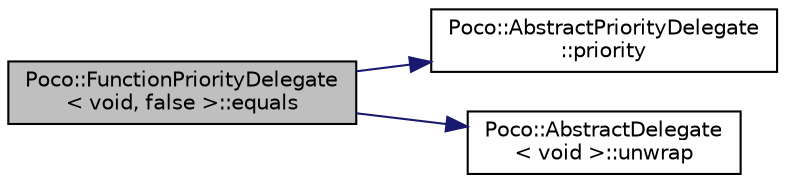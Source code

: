 digraph "Poco::FunctionPriorityDelegate&lt; void, false &gt;::equals"
{
 // LATEX_PDF_SIZE
  edge [fontname="Helvetica",fontsize="10",labelfontname="Helvetica",labelfontsize="10"];
  node [fontname="Helvetica",fontsize="10",shape=record];
  rankdir="LR";
  Node1 [label="Poco::FunctionPriorityDelegate\l\< void, false \>::equals",height=0.2,width=0.4,color="black", fillcolor="grey75", style="filled", fontcolor="black",tooltip=" "];
  Node1 -> Node2 [color="midnightblue",fontsize="10",style="solid",fontname="Helvetica"];
  Node2 [label="Poco::AbstractPriorityDelegate\l::priority",height=0.2,width=0.4,color="black", fillcolor="white", style="filled",URL="$classPoco_1_1AbstractPriorityDelegate.html#a4b869d29d66476394fe1d8a0d737a5aa",tooltip=" "];
  Node1 -> Node3 [color="midnightblue",fontsize="10",style="solid",fontname="Helvetica"];
  Node3 [label="Poco::AbstractDelegate\l\< void \>::unwrap",height=0.2,width=0.4,color="black", fillcolor="white", style="filled",URL="$classPoco_1_1AbstractDelegate_3_01void_01_4.html#a096727df1026c7315b10b1f13b2ed5ca",tooltip="Disables the delegate, which is done prior to removal."];
}
